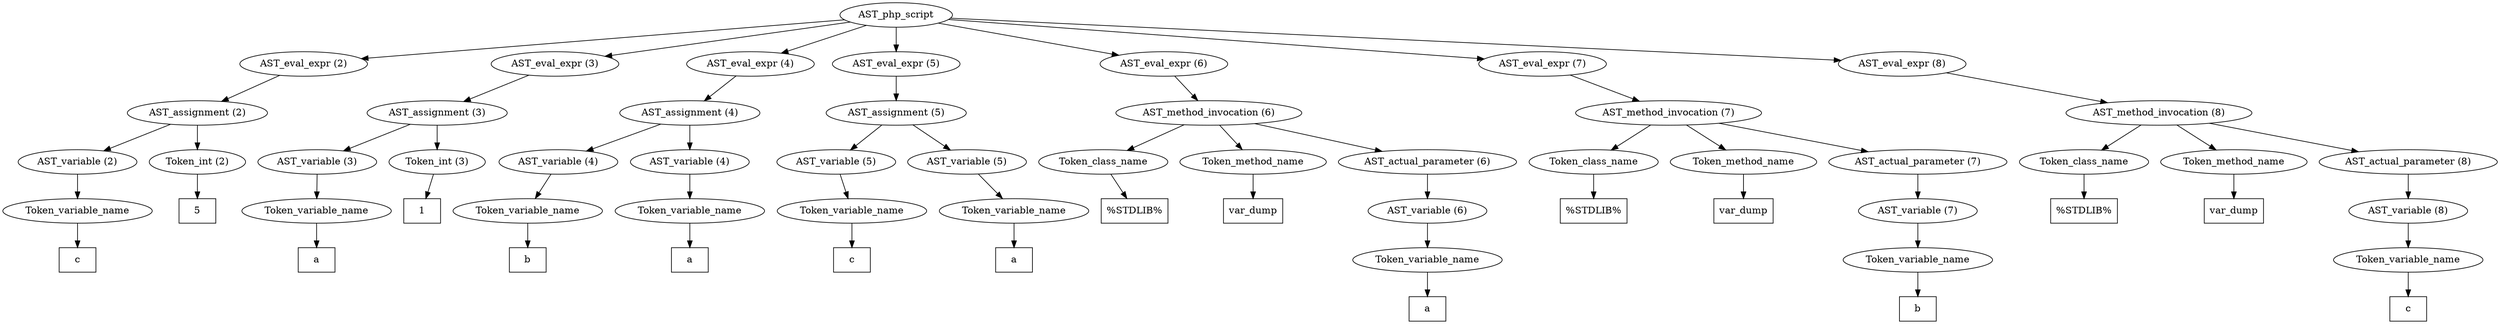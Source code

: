 /*
 * AST in dot format generated by phc -- the PHP compiler
 */

digraph AST {
node_0 [label="AST_php_script"];
node_1 [label="AST_eval_expr (2)"];
node_2 [label="AST_assignment (2)"];
node_3 [label="AST_variable (2)"];
node_4 [label="Token_variable_name"];
node_5 [label="c", shape=box]
node_4 -> node_5;
node_3 -> node_4;
node_6 [label="Token_int (2)"];
node_7 [label="5", shape=box]
node_6 -> node_7;
node_2 -> node_6;
node_2 -> node_3;
node_1 -> node_2;
node_8 [label="AST_eval_expr (3)"];
node_9 [label="AST_assignment (3)"];
node_10 [label="AST_variable (3)"];
node_11 [label="Token_variable_name"];
node_12 [label="a", shape=box]
node_11 -> node_12;
node_10 -> node_11;
node_13 [label="Token_int (3)"];
node_14 [label="1", shape=box]
node_13 -> node_14;
node_9 -> node_13;
node_9 -> node_10;
node_8 -> node_9;
node_15 [label="AST_eval_expr (4)"];
node_16 [label="AST_assignment (4)"];
node_17 [label="AST_variable (4)"];
node_18 [label="Token_variable_name"];
node_19 [label="b", shape=box]
node_18 -> node_19;
node_17 -> node_18;
node_20 [label="AST_variable (4)"];
node_21 [label="Token_variable_name"];
node_22 [label="a", shape=box]
node_21 -> node_22;
node_20 -> node_21;
node_16 -> node_20;
node_16 -> node_17;
node_15 -> node_16;
node_23 [label="AST_eval_expr (5)"];
node_24 [label="AST_assignment (5)"];
node_25 [label="AST_variable (5)"];
node_26 [label="Token_variable_name"];
node_27 [label="c", shape=box]
node_26 -> node_27;
node_25 -> node_26;
node_28 [label="AST_variable (5)"];
node_29 [label="Token_variable_name"];
node_30 [label="a", shape=box]
node_29 -> node_30;
node_28 -> node_29;
node_24 -> node_28;
node_24 -> node_25;
node_23 -> node_24;
node_31 [label="AST_eval_expr (6)"];
node_32 [label="AST_method_invocation (6)"];
node_33 [label="Token_class_name"];
node_34 [label="%STDLIB%", shape=box]
node_33 -> node_34;
node_35 [label="Token_method_name"];
node_36 [label="var_dump", shape=box]
node_35 -> node_36;
node_37 [label="AST_actual_parameter (6)"];
node_38 [label="AST_variable (6)"];
node_39 [label="Token_variable_name"];
node_40 [label="a", shape=box]
node_39 -> node_40;
node_38 -> node_39;
node_37 -> node_38;
node_32 -> node_37;
node_32 -> node_35;
node_32 -> node_33;
node_31 -> node_32;
node_41 [label="AST_eval_expr (7)"];
node_42 [label="AST_method_invocation (7)"];
node_43 [label="Token_class_name"];
node_44 [label="%STDLIB%", shape=box]
node_43 -> node_44;
node_45 [label="Token_method_name"];
node_46 [label="var_dump", shape=box]
node_45 -> node_46;
node_47 [label="AST_actual_parameter (7)"];
node_48 [label="AST_variable (7)"];
node_49 [label="Token_variable_name"];
node_50 [label="b", shape=box]
node_49 -> node_50;
node_48 -> node_49;
node_47 -> node_48;
node_42 -> node_47;
node_42 -> node_45;
node_42 -> node_43;
node_41 -> node_42;
node_51 [label="AST_eval_expr (8)"];
node_52 [label="AST_method_invocation (8)"];
node_53 [label="Token_class_name"];
node_54 [label="%STDLIB%", shape=box]
node_53 -> node_54;
node_55 [label="Token_method_name"];
node_56 [label="var_dump", shape=box]
node_55 -> node_56;
node_57 [label="AST_actual_parameter (8)"];
node_58 [label="AST_variable (8)"];
node_59 [label="Token_variable_name"];
node_60 [label="c", shape=box]
node_59 -> node_60;
node_58 -> node_59;
node_57 -> node_58;
node_52 -> node_57;
node_52 -> node_55;
node_52 -> node_53;
node_51 -> node_52;
node_0 -> node_51;
node_0 -> node_41;
node_0 -> node_31;
node_0 -> node_23;
node_0 -> node_15;
node_0 -> node_8;
node_0 -> node_1;
}
